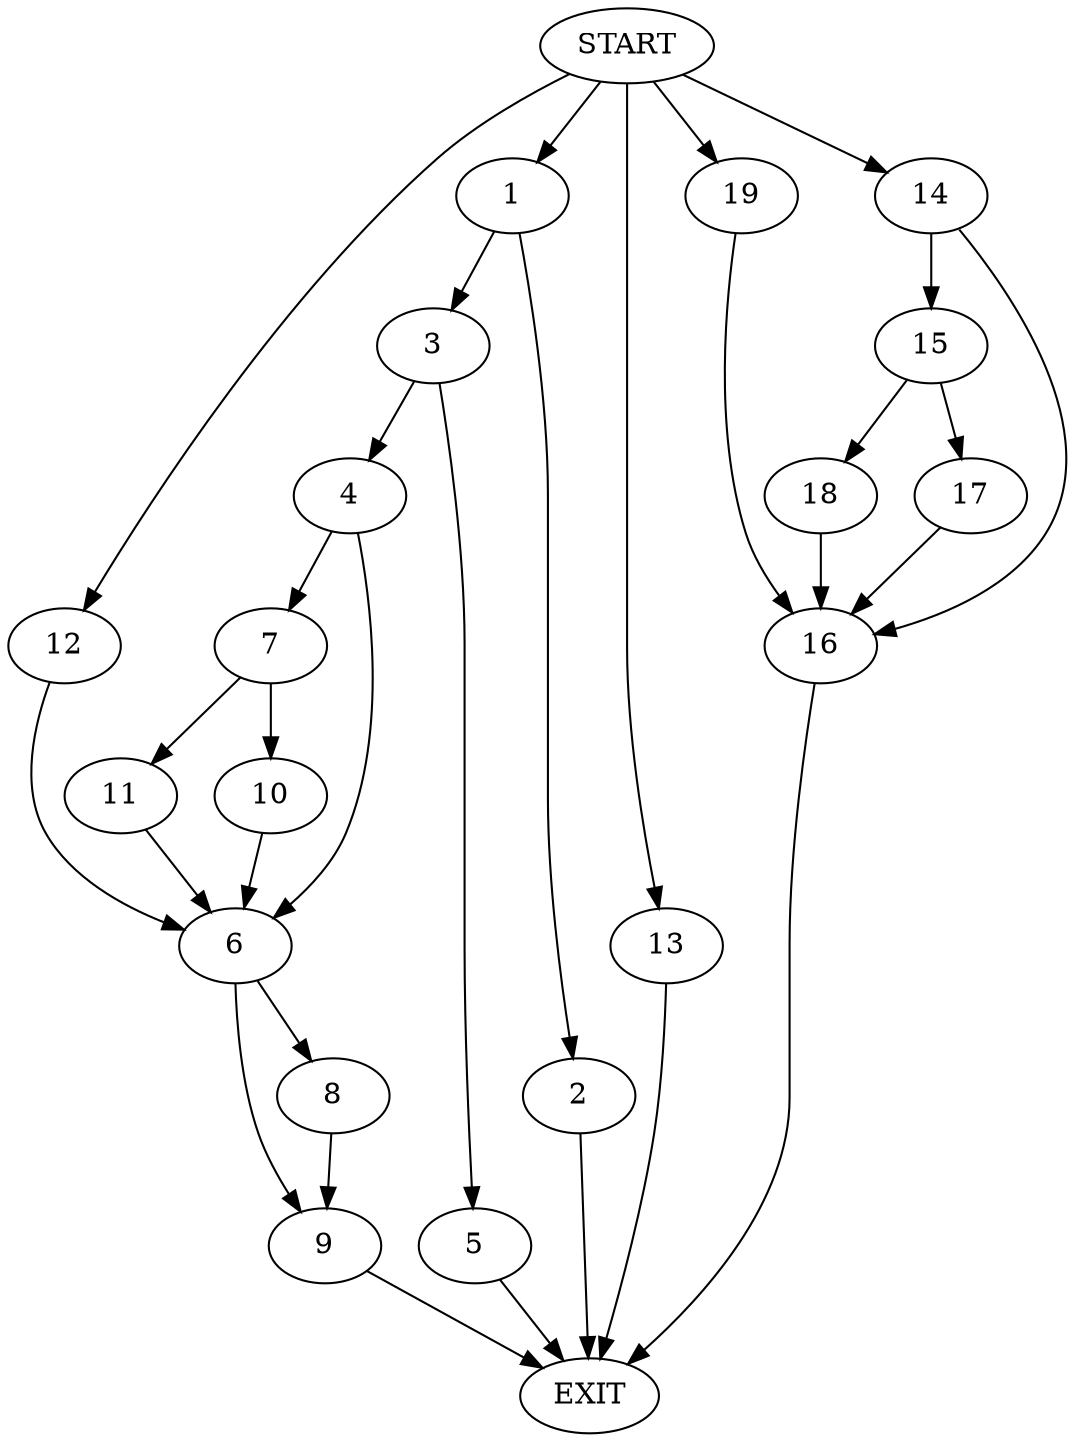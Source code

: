digraph {
0 [label="START"]
20 [label="EXIT"]
0 -> 1
1 -> 2
1 -> 3
3 -> 4
3 -> 5
2 -> 20
5 -> 20
4 -> 6
4 -> 7
6 -> 8
6 -> 9
7 -> 10
7 -> 11
10 -> 6
11 -> 6
0 -> 12
12 -> 6
0 -> 13
13 -> 20
0 -> 14
14 -> 15
14 -> 16
15 -> 17
15 -> 18
16 -> 20
17 -> 16
18 -> 16
0 -> 19
19 -> 16
8 -> 9
9 -> 20
}
